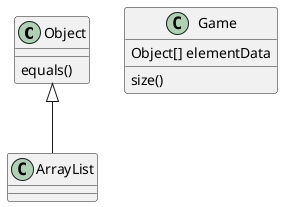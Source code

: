 @startuml
Object <|-- ArrayList

Object : equals()
Game : Object[] elementData
Game : size()
@enduml